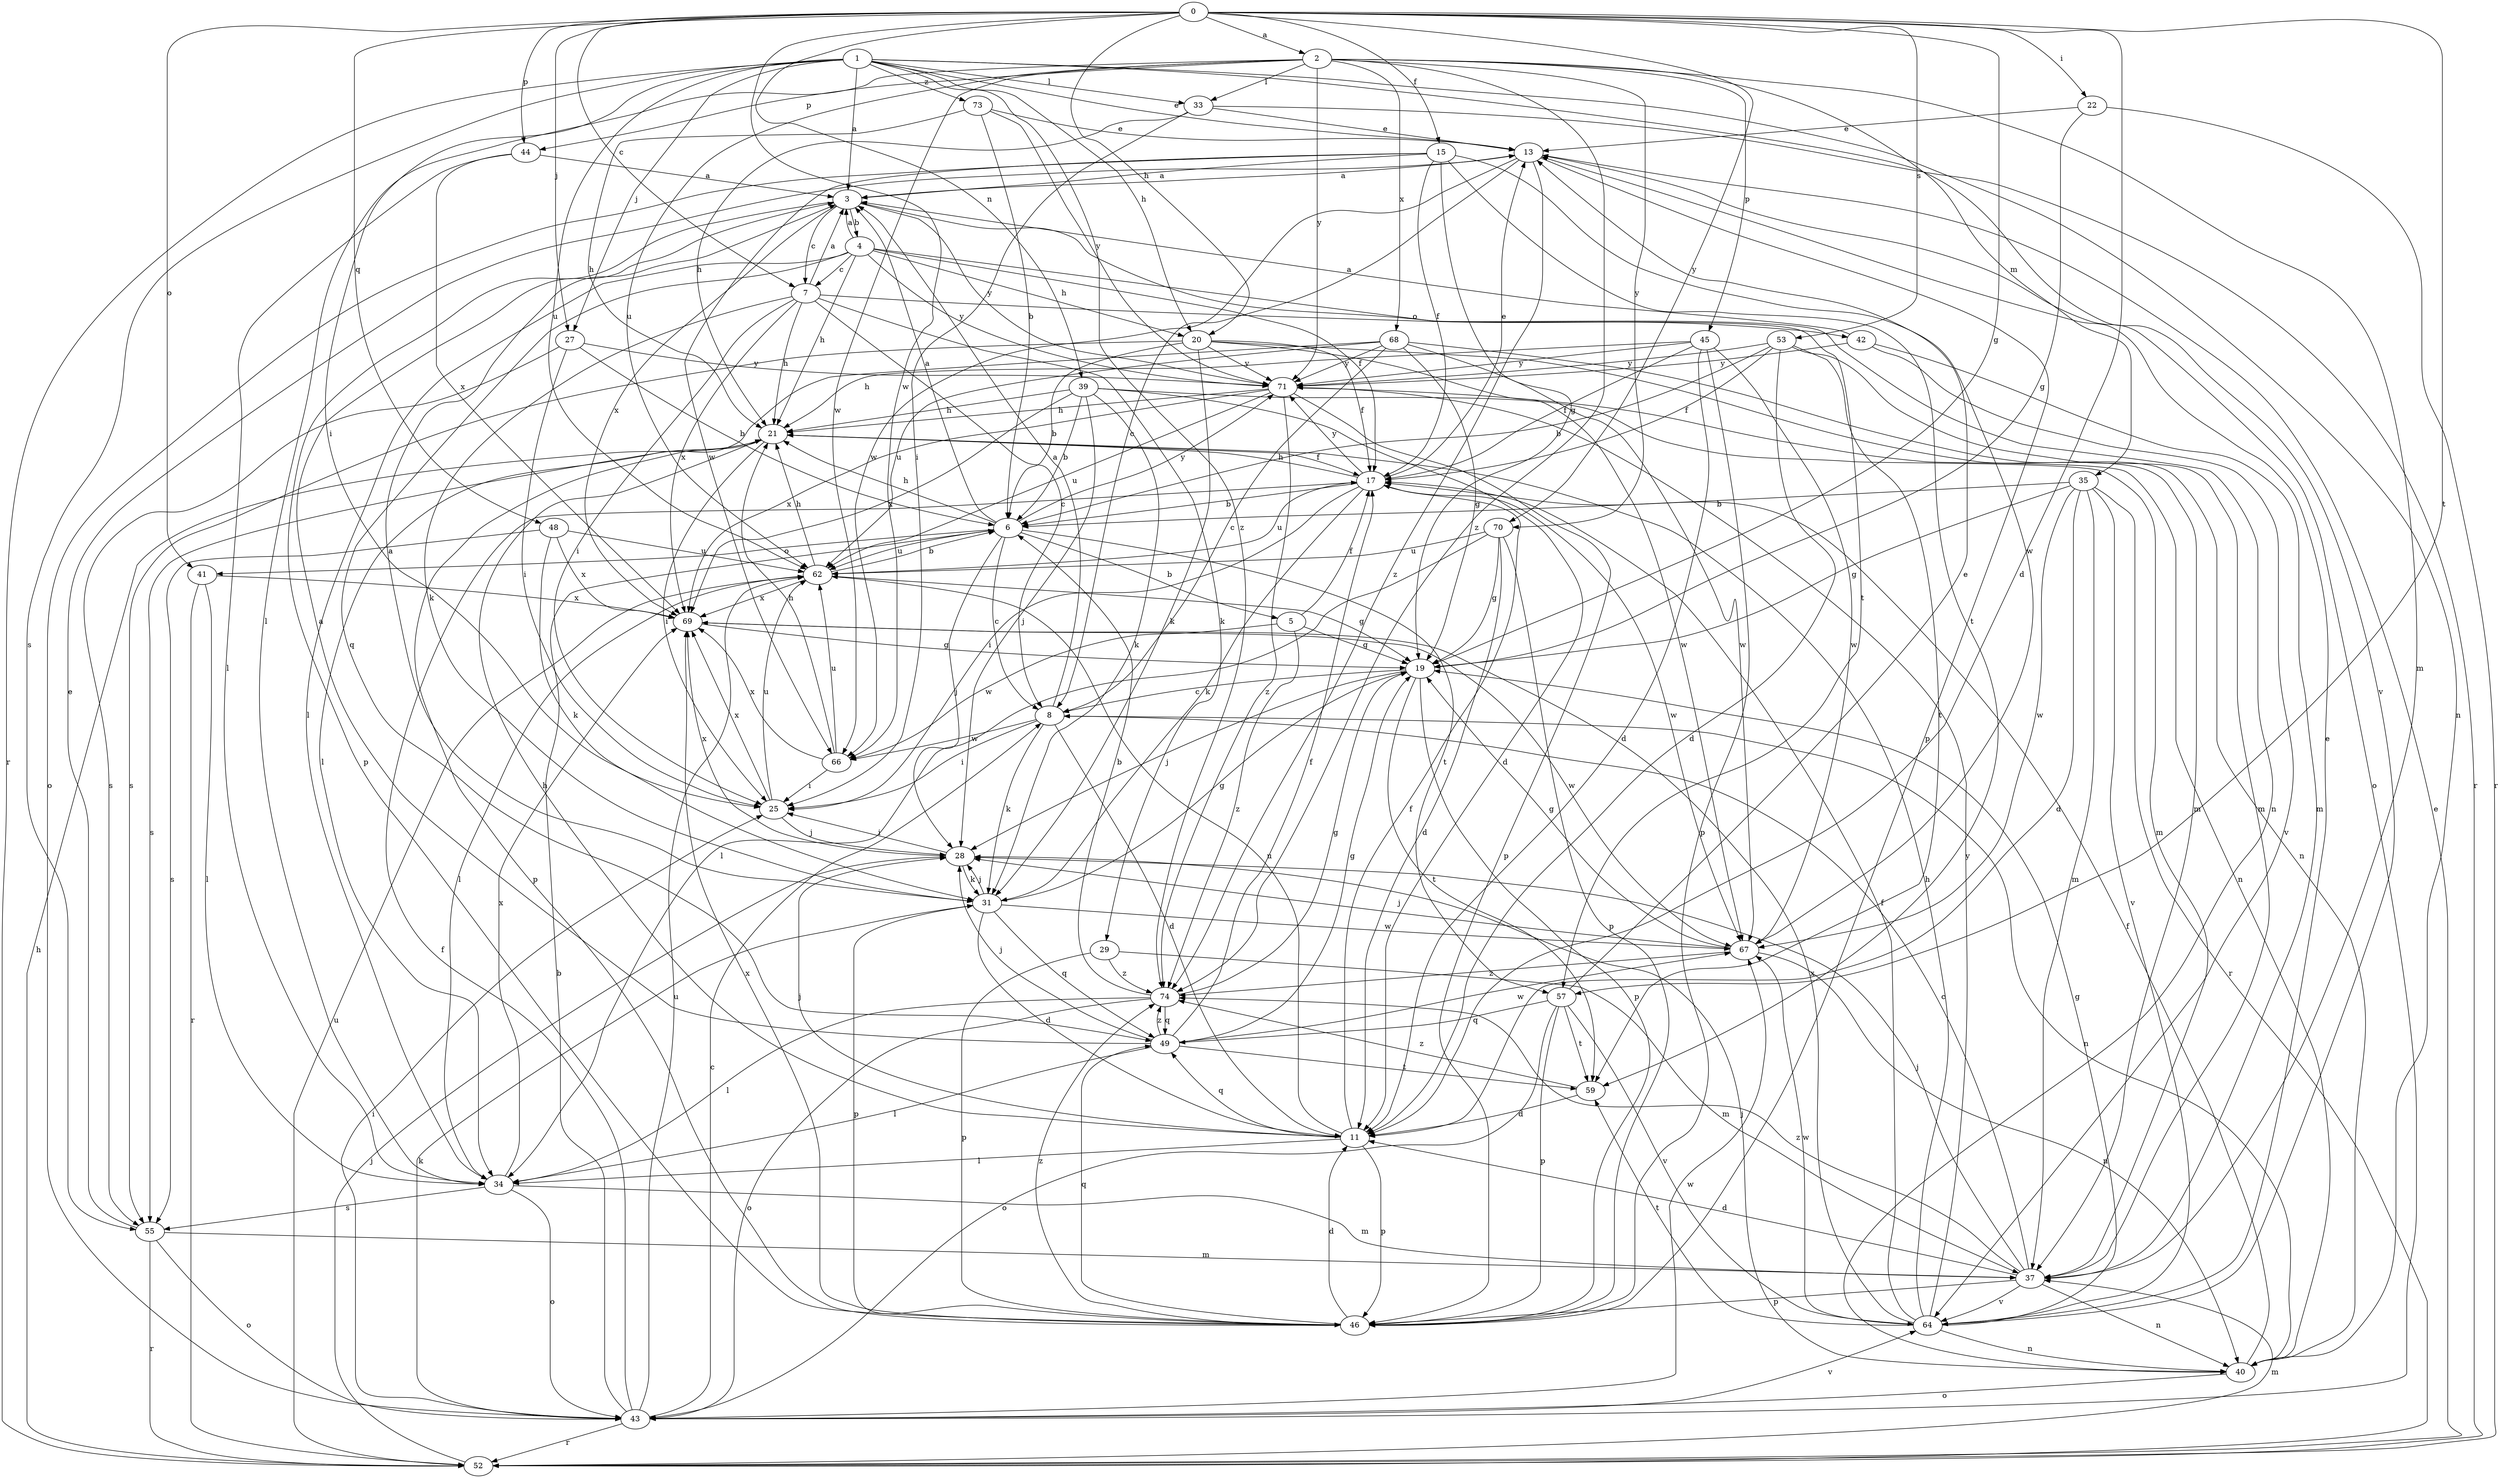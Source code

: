 strict digraph  {
0;
1;
2;
3;
4;
5;
6;
7;
8;
11;
13;
15;
17;
19;
20;
21;
22;
25;
27;
28;
29;
31;
33;
34;
35;
37;
39;
40;
41;
42;
43;
44;
45;
46;
48;
49;
52;
53;
55;
57;
59;
62;
64;
66;
67;
68;
69;
70;
71;
73;
74;
0 -> 2  [label=a];
0 -> 7  [label=c];
0 -> 11  [label=d];
0 -> 15  [label=f];
0 -> 19  [label=g];
0 -> 20  [label=h];
0 -> 22  [label=i];
0 -> 27  [label=j];
0 -> 39  [label=n];
0 -> 41  [label=o];
0 -> 44  [label=p];
0 -> 48  [label=q];
0 -> 53  [label=s];
0 -> 57  [label=t];
0 -> 66  [label=w];
0 -> 70  [label=y];
1 -> 3  [label=a];
1 -> 13  [label=e];
1 -> 20  [label=h];
1 -> 25  [label=i];
1 -> 27  [label=j];
1 -> 33  [label=l];
1 -> 40  [label=n];
1 -> 52  [label=r];
1 -> 55  [label=s];
1 -> 62  [label=u];
1 -> 64  [label=v];
1 -> 73  [label=z];
1 -> 74  [label=z];
2 -> 33  [label=l];
2 -> 34  [label=l];
2 -> 35  [label=m];
2 -> 37  [label=m];
2 -> 44  [label=p];
2 -> 45  [label=p];
2 -> 62  [label=u];
2 -> 66  [label=w];
2 -> 68  [label=x];
2 -> 70  [label=y];
2 -> 71  [label=y];
2 -> 74  [label=z];
3 -> 4  [label=b];
3 -> 7  [label=c];
3 -> 46  [label=p];
3 -> 57  [label=t];
3 -> 69  [label=x];
3 -> 71  [label=y];
4 -> 3  [label=a];
4 -> 7  [label=c];
4 -> 17  [label=f];
4 -> 20  [label=h];
4 -> 21  [label=h];
4 -> 34  [label=l];
4 -> 40  [label=n];
4 -> 49  [label=q];
4 -> 71  [label=y];
5 -> 17  [label=f];
5 -> 19  [label=g];
5 -> 66  [label=w];
5 -> 74  [label=z];
6 -> 3  [label=a];
6 -> 5  [label=b];
6 -> 8  [label=c];
6 -> 21  [label=h];
6 -> 28  [label=j];
6 -> 41  [label=o];
6 -> 57  [label=t];
6 -> 62  [label=u];
6 -> 71  [label=y];
7 -> 3  [label=a];
7 -> 8  [label=c];
7 -> 21  [label=h];
7 -> 25  [label=i];
7 -> 29  [label=k];
7 -> 31  [label=k];
7 -> 42  [label=o];
7 -> 69  [label=x];
8 -> 3  [label=a];
8 -> 11  [label=d];
8 -> 25  [label=i];
8 -> 31  [label=k];
8 -> 40  [label=n];
8 -> 66  [label=w];
11 -> 17  [label=f];
11 -> 21  [label=h];
11 -> 28  [label=j];
11 -> 34  [label=l];
11 -> 46  [label=p];
11 -> 49  [label=q];
11 -> 62  [label=u];
13 -> 3  [label=a];
13 -> 8  [label=c];
13 -> 43  [label=o];
13 -> 46  [label=p];
13 -> 66  [label=w];
13 -> 74  [label=z];
15 -> 3  [label=a];
15 -> 17  [label=f];
15 -> 19  [label=g];
15 -> 43  [label=o];
15 -> 59  [label=t];
15 -> 66  [label=w];
15 -> 67  [label=w];
17 -> 6  [label=b];
17 -> 13  [label=e];
17 -> 21  [label=h];
17 -> 25  [label=i];
17 -> 31  [label=k];
17 -> 62  [label=u];
17 -> 67  [label=w];
17 -> 71  [label=y];
19 -> 8  [label=c];
19 -> 28  [label=j];
19 -> 46  [label=p];
19 -> 59  [label=t];
20 -> 6  [label=b];
20 -> 17  [label=f];
20 -> 31  [label=k];
20 -> 37  [label=m];
20 -> 55  [label=s];
20 -> 67  [label=w];
20 -> 71  [label=y];
21 -> 17  [label=f];
21 -> 25  [label=i];
21 -> 46  [label=p];
21 -> 55  [label=s];
22 -> 13  [label=e];
22 -> 19  [label=g];
22 -> 52  [label=r];
25 -> 28  [label=j];
25 -> 62  [label=u];
25 -> 69  [label=x];
27 -> 6  [label=b];
27 -> 25  [label=i];
27 -> 55  [label=s];
27 -> 71  [label=y];
28 -> 25  [label=i];
28 -> 31  [label=k];
28 -> 69  [label=x];
29 -> 37  [label=m];
29 -> 46  [label=p];
29 -> 74  [label=z];
31 -> 3  [label=a];
31 -> 11  [label=d];
31 -> 19  [label=g];
31 -> 28  [label=j];
31 -> 46  [label=p];
31 -> 49  [label=q];
31 -> 67  [label=w];
33 -> 13  [label=e];
33 -> 21  [label=h];
33 -> 25  [label=i];
33 -> 52  [label=r];
34 -> 37  [label=m];
34 -> 43  [label=o];
34 -> 55  [label=s];
34 -> 69  [label=x];
35 -> 6  [label=b];
35 -> 11  [label=d];
35 -> 19  [label=g];
35 -> 37  [label=m];
35 -> 52  [label=r];
35 -> 64  [label=v];
35 -> 67  [label=w];
37 -> 8  [label=c];
37 -> 11  [label=d];
37 -> 28  [label=j];
37 -> 40  [label=n];
37 -> 46  [label=p];
37 -> 64  [label=v];
37 -> 74  [label=z];
39 -> 6  [label=b];
39 -> 11  [label=d];
39 -> 21  [label=h];
39 -> 28  [label=j];
39 -> 31  [label=k];
39 -> 37  [label=m];
39 -> 69  [label=x];
40 -> 17  [label=f];
40 -> 28  [label=j];
40 -> 43  [label=o];
41 -> 34  [label=l];
41 -> 52  [label=r];
41 -> 69  [label=x];
42 -> 3  [label=a];
42 -> 37  [label=m];
42 -> 64  [label=v];
42 -> 71  [label=y];
43 -> 6  [label=b];
43 -> 8  [label=c];
43 -> 17  [label=f];
43 -> 25  [label=i];
43 -> 31  [label=k];
43 -> 52  [label=r];
43 -> 62  [label=u];
43 -> 64  [label=v];
43 -> 67  [label=w];
44 -> 3  [label=a];
44 -> 34  [label=l];
44 -> 69  [label=x];
45 -> 11  [label=d];
45 -> 17  [label=f];
45 -> 21  [label=h];
45 -> 46  [label=p];
45 -> 67  [label=w];
45 -> 71  [label=y];
46 -> 11  [label=d];
46 -> 49  [label=q];
46 -> 69  [label=x];
46 -> 74  [label=z];
48 -> 31  [label=k];
48 -> 55  [label=s];
48 -> 62  [label=u];
48 -> 69  [label=x];
49 -> 3  [label=a];
49 -> 17  [label=f];
49 -> 19  [label=g];
49 -> 28  [label=j];
49 -> 34  [label=l];
49 -> 59  [label=t];
49 -> 67  [label=w];
49 -> 74  [label=z];
52 -> 13  [label=e];
52 -> 21  [label=h];
52 -> 28  [label=j];
52 -> 37  [label=m];
52 -> 62  [label=u];
53 -> 6  [label=b];
53 -> 11  [label=d];
53 -> 17  [label=f];
53 -> 37  [label=m];
53 -> 59  [label=t];
53 -> 71  [label=y];
55 -> 13  [label=e];
55 -> 37  [label=m];
55 -> 43  [label=o];
55 -> 52  [label=r];
57 -> 13  [label=e];
57 -> 43  [label=o];
57 -> 46  [label=p];
57 -> 49  [label=q];
57 -> 59  [label=t];
57 -> 64  [label=v];
59 -> 11  [label=d];
59 -> 74  [label=z];
62 -> 6  [label=b];
62 -> 19  [label=g];
62 -> 21  [label=h];
62 -> 34  [label=l];
62 -> 69  [label=x];
64 -> 13  [label=e];
64 -> 17  [label=f];
64 -> 19  [label=g];
64 -> 21  [label=h];
64 -> 40  [label=n];
64 -> 59  [label=t];
64 -> 67  [label=w];
64 -> 69  [label=x];
64 -> 71  [label=y];
66 -> 21  [label=h];
66 -> 25  [label=i];
66 -> 62  [label=u];
66 -> 69  [label=x];
67 -> 19  [label=g];
67 -> 28  [label=j];
67 -> 40  [label=n];
67 -> 74  [label=z];
68 -> 8  [label=c];
68 -> 19  [label=g];
68 -> 34  [label=l];
68 -> 40  [label=n];
68 -> 62  [label=u];
68 -> 67  [label=w];
68 -> 71  [label=y];
69 -> 19  [label=g];
69 -> 67  [label=w];
70 -> 11  [label=d];
70 -> 19  [label=g];
70 -> 34  [label=l];
70 -> 46  [label=p];
70 -> 62  [label=u];
71 -> 21  [label=h];
71 -> 40  [label=n];
71 -> 46  [label=p];
71 -> 62  [label=u];
71 -> 69  [label=x];
71 -> 74  [label=z];
73 -> 6  [label=b];
73 -> 13  [label=e];
73 -> 21  [label=h];
73 -> 71  [label=y];
74 -> 6  [label=b];
74 -> 19  [label=g];
74 -> 34  [label=l];
74 -> 43  [label=o];
74 -> 49  [label=q];
}
